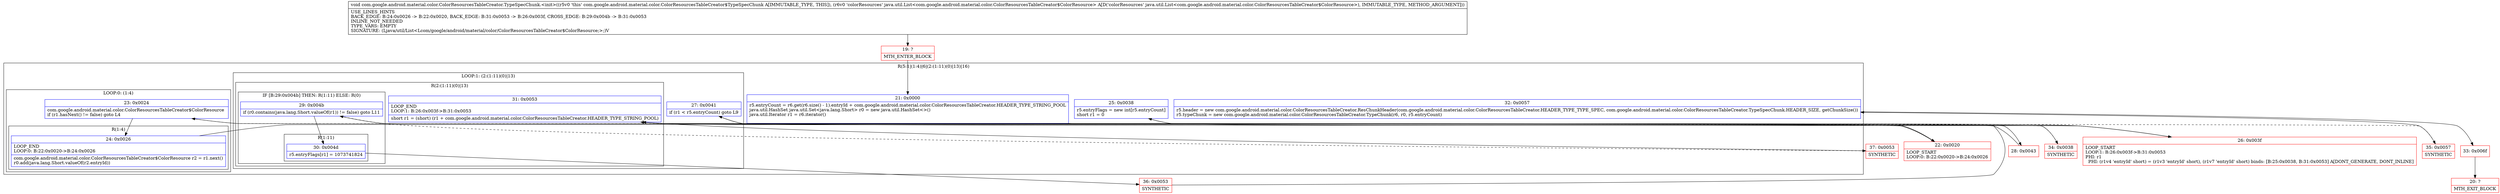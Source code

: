 digraph "CFG forcom.google.android.material.color.ColorResourcesTableCreator.TypeSpecChunk.\<init\>(Ljava\/util\/List;)V" {
subgraph cluster_Region_636068934 {
label = "R(5:1|(1:4)|6|(2:(1:11)(0)|13)|16)";
node [shape=record,color=blue];
Node_21 [shape=record,label="{21\:\ 0x0000|r5.entryCount = r6.get(r6.size() \- 1).entryId + com.google.android.material.color.ColorResourcesTableCreator.HEADER_TYPE_STRING_POOL\ljava.util.HashSet java.util.Set\<java.lang.Short\> r0 = new java.util.HashSet\<\>()\ljava.util.Iterator r1 = r6.iterator()\l\l}"];
subgraph cluster_LoopRegion_189863921 {
label = "LOOP:0: (1:4)";
node [shape=record,color=blue];
Node_23 [shape=record,label="{23\:\ 0x0024|com.google.android.material.color.ColorResourcesTableCreator$ColorResource \lif (r1.hasNext() != false) goto L4\l}"];
subgraph cluster_Region_1109178919 {
label = "R(1:4)";
node [shape=record,color=blue];
Node_24 [shape=record,label="{24\:\ 0x0026|LOOP_END\lLOOP:0: B:22:0x0020\-\>B:24:0x0026\l|com.google.android.material.color.ColorResourcesTableCreator$ColorResource r2 = r1.next()\lr0.add(java.lang.Short.valueOf(r2.entryId))\l}"];
}
}
Node_25 [shape=record,label="{25\:\ 0x0038|r5.entryFlags = new int[r5.entryCount]\lshort r1 = 0\l}"];
subgraph cluster_LoopRegion_278830735 {
label = "LOOP:1: (2:(1:11)(0)|13)";
node [shape=record,color=blue];
Node_27 [shape=record,label="{27\:\ 0x0041|if (r1 \< r5.entryCount) goto L9\l}"];
subgraph cluster_Region_2017317710 {
label = "R(2:(1:11)(0)|13)";
node [shape=record,color=blue];
subgraph cluster_IfRegion_864024184 {
label = "IF [B:29:0x004b] THEN: R(1:11) ELSE: R(0)";
node [shape=record,color=blue];
Node_29 [shape=record,label="{29\:\ 0x004b|if (r0.contains(java.lang.Short.valueOf(r1)) != false) goto L11\l}"];
subgraph cluster_Region_1607959532 {
label = "R(1:11)";
node [shape=record,color=blue];
Node_30 [shape=record,label="{30\:\ 0x004d|r5.entryFlags[r1] = 1073741824\l}"];
}
subgraph cluster_Region_1670550121 {
label = "R(0)";
node [shape=record,color=blue];
}
}
Node_31 [shape=record,label="{31\:\ 0x0053|LOOP_END\lLOOP:1: B:26:0x003f\-\>B:31:0x0053\l|short r1 = (short) (r1 + com.google.android.material.color.ColorResourcesTableCreator.HEADER_TYPE_STRING_POOL)\l}"];
}
}
Node_32 [shape=record,label="{32\:\ 0x0057|r5.header = new com.google.android.material.color.ColorResourcesTableCreator.ResChunkHeader(com.google.android.material.color.ColorResourcesTableCreator.HEADER_TYPE_TYPE_SPEC, com.google.android.material.color.ColorResourcesTableCreator.TypeSpecChunk.HEADER_SIZE, getChunkSize())\lr5.typeChunk = new com.google.android.material.color.ColorResourcesTableCreator.TypeChunk(r6, r0, r5.entryCount)\l}"];
}
Node_19 [shape=record,color=red,label="{19\:\ ?|MTH_ENTER_BLOCK\l}"];
Node_22 [shape=record,color=red,label="{22\:\ 0x0020|LOOP_START\lLOOP:0: B:22:0x0020\-\>B:24:0x0026\l}"];
Node_34 [shape=record,color=red,label="{34\:\ 0x0038|SYNTHETIC\l}"];
Node_26 [shape=record,color=red,label="{26\:\ 0x003f|LOOP_START\lLOOP:1: B:26:0x003f\-\>B:31:0x0053\lPHI: r1 \l  PHI: (r1v4 'entryId' short) = (r1v3 'entryId' short), (r1v7 'entryId' short) binds: [B:25:0x0038, B:31:0x0053] A[DONT_GENERATE, DONT_INLINE]\l}"];
Node_28 [shape=record,color=red,label="{28\:\ 0x0043}"];
Node_36 [shape=record,color=red,label="{36\:\ 0x0053|SYNTHETIC\l}"];
Node_37 [shape=record,color=red,label="{37\:\ 0x0053|SYNTHETIC\l}"];
Node_35 [shape=record,color=red,label="{35\:\ 0x0057|SYNTHETIC\l}"];
Node_33 [shape=record,color=red,label="{33\:\ 0x006f}"];
Node_20 [shape=record,color=red,label="{20\:\ ?|MTH_EXIT_BLOCK\l}"];
MethodNode[shape=record,label="{void com.google.android.material.color.ColorResourcesTableCreator.TypeSpecChunk.\<init\>((r5v0 'this' com.google.android.material.color.ColorResourcesTableCreator$TypeSpecChunk A[IMMUTABLE_TYPE, THIS]), (r6v0 'colorResources' java.util.List\<com.google.android.material.color.ColorResourcesTableCreator$ColorResource\> A[D('colorResources' java.util.List\<com.google.android.material.color.ColorResourcesTableCreator$ColorResource\>), IMMUTABLE_TYPE, METHOD_ARGUMENT]))  | USE_LINES_HINTS\lBACK_EDGE: B:24:0x0026 \-\> B:22:0x0020, BACK_EDGE: B:31:0x0053 \-\> B:26:0x003f, CROSS_EDGE: B:29:0x004b \-\> B:31:0x0053\lINLINE_NOT_NEEDED\lTYPE_VARS: EMPTY\lSIGNATURE: (Ljava\/util\/List\<Lcom\/google\/android\/material\/color\/ColorResourcesTableCreator$ColorResource;\>;)V\l}"];
MethodNode -> Node_19;Node_21 -> Node_22;
Node_23 -> Node_24;
Node_23 -> Node_34[style=dashed];
Node_24 -> Node_22;
Node_25 -> Node_26;
Node_27 -> Node_28;
Node_27 -> Node_35[style=dashed];
Node_29 -> Node_30;
Node_29 -> Node_37[style=dashed];
Node_30 -> Node_36;
Node_31 -> Node_26;
Node_32 -> Node_33;
Node_19 -> Node_21;
Node_22 -> Node_23;
Node_34 -> Node_25;
Node_26 -> Node_27;
Node_28 -> Node_29;
Node_36 -> Node_31;
Node_37 -> Node_31;
Node_35 -> Node_32;
Node_33 -> Node_20;
}

